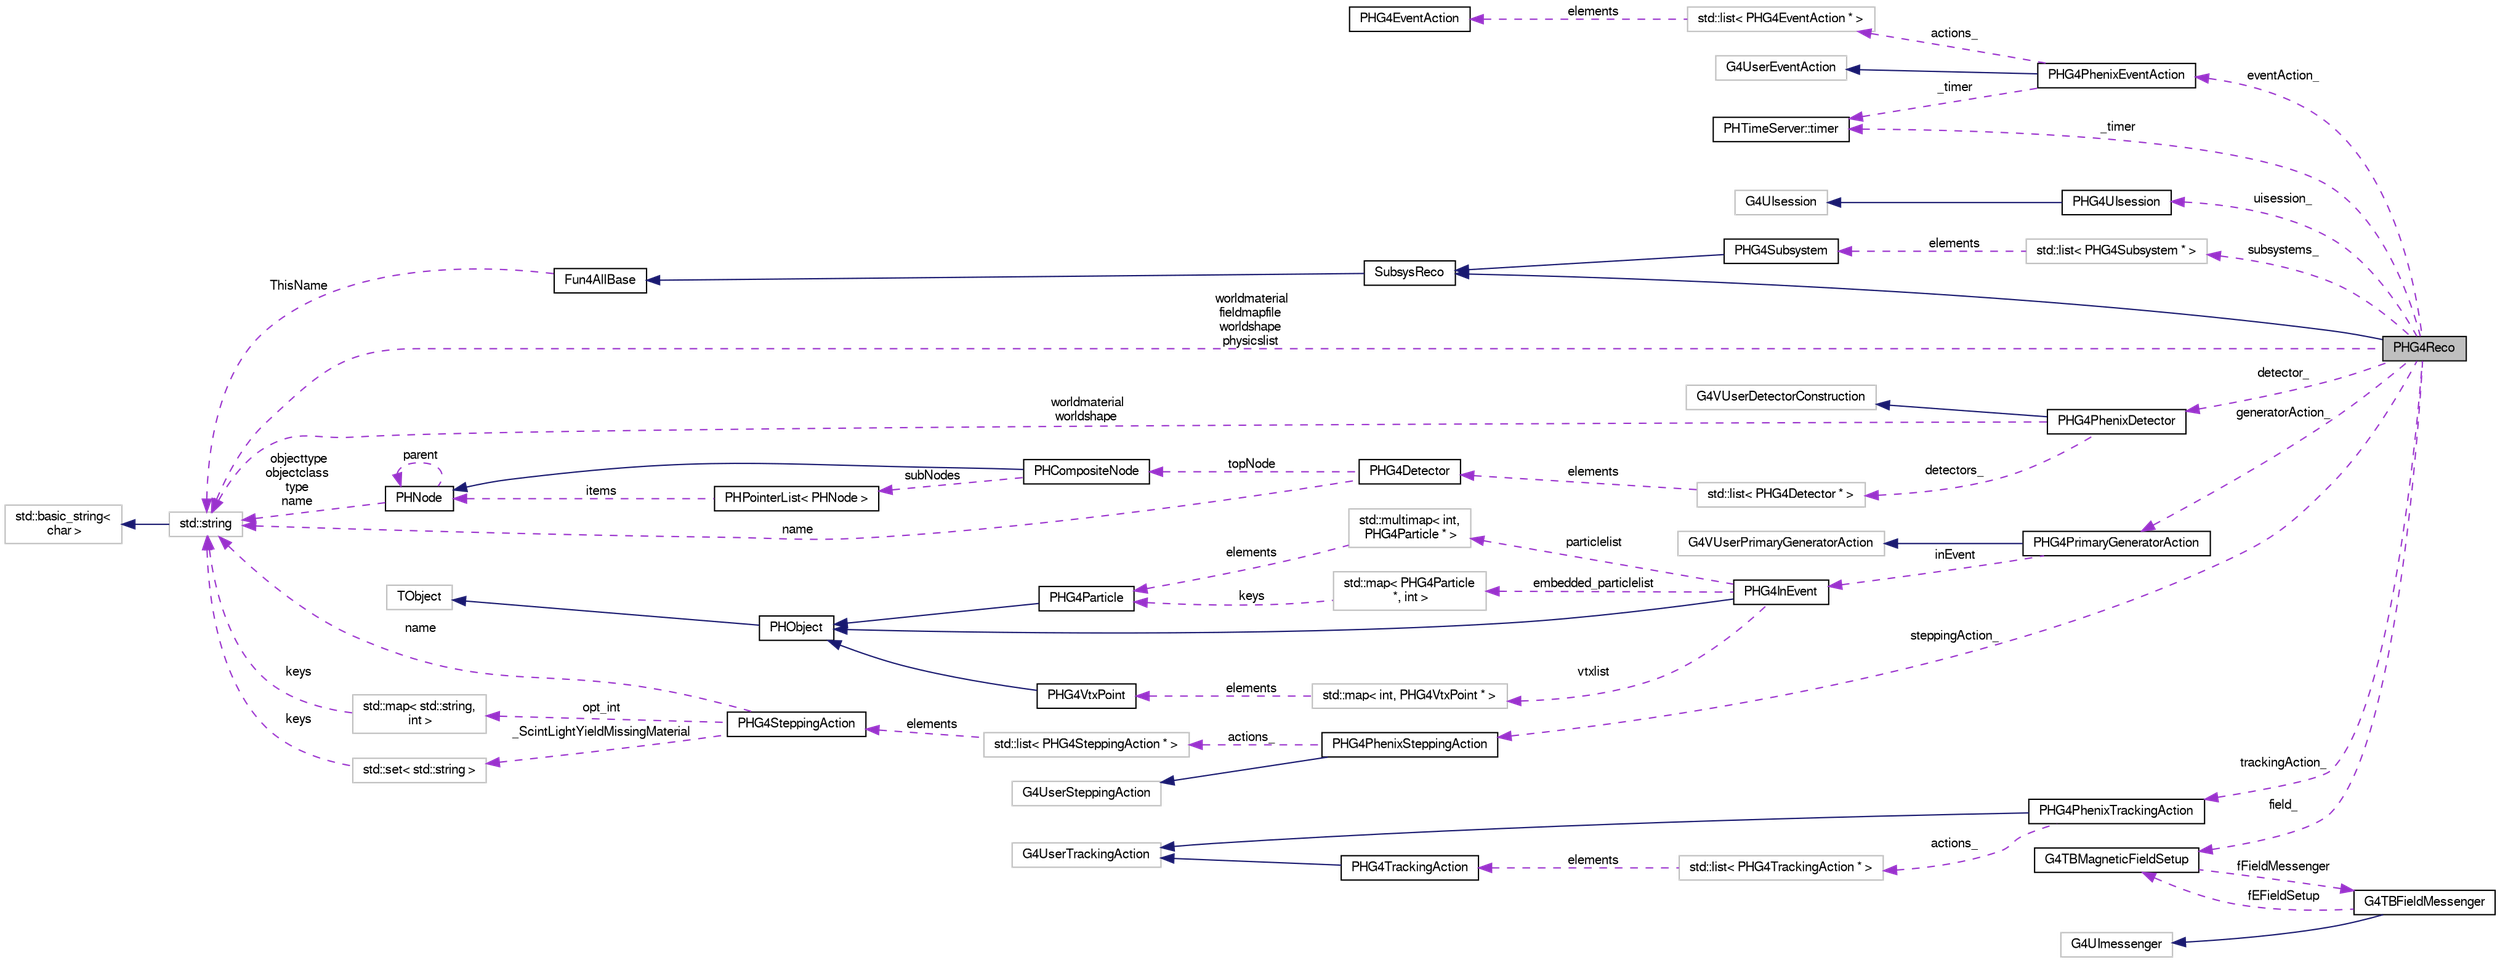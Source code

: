 digraph "PHG4Reco"
{
  bgcolor="transparent";
  edge [fontname="FreeSans",fontsize="10",labelfontname="FreeSans",labelfontsize="10"];
  node [fontname="FreeSans",fontsize="10",shape=record];
  rankdir="LR";
  Node1 [label="PHG4Reco",height=0.2,width=0.4,color="black", fillcolor="grey75", style="filled" fontcolor="black"];
  Node2 -> Node1 [dir="back",color="midnightblue",fontsize="10",style="solid",fontname="FreeSans"];
  Node2 [label="SubsysReco",height=0.2,width=0.4,color="black",URL="$d0/d32/classSubsysReco.html"];
  Node3 -> Node2 [dir="back",color="midnightblue",fontsize="10",style="solid",fontname="FreeSans"];
  Node3 [label="Fun4AllBase",height=0.2,width=0.4,color="black",URL="$d5/dec/classFun4AllBase.html"];
  Node4 -> Node3 [dir="back",color="darkorchid3",fontsize="10",style="dashed",label=" ThisName" ,fontname="FreeSans"];
  Node4 [label="std::string",height=0.2,width=0.4,color="grey75",tooltip="STL class. "];
  Node5 -> Node4 [dir="back",color="midnightblue",fontsize="10",style="solid",fontname="FreeSans"];
  Node5 [label="std::basic_string\<\l char \>",height=0.2,width=0.4,color="grey75",tooltip="STL class. "];
  Node6 -> Node1 [dir="back",color="darkorchid3",fontsize="10",style="dashed",label=" detector_" ,fontname="FreeSans"];
  Node6 [label="PHG4PhenixDetector",height=0.2,width=0.4,color="black",URL="$d1/d13/classPHG4PhenixDetector.html",tooltip="this is the main detector construction class, passed to geant to construct the entire phenix detector..."];
  Node7 -> Node6 [dir="back",color="midnightblue",fontsize="10",style="solid",fontname="FreeSans"];
  Node7 [label="G4VUserDetectorConstruction",height=0.2,width=0.4,color="grey75"];
  Node4 -> Node6 [dir="back",color="darkorchid3",fontsize="10",style="dashed",label=" worldmaterial\nworldshape" ,fontname="FreeSans"];
  Node8 -> Node6 [dir="back",color="darkorchid3",fontsize="10",style="dashed",label=" detectors_" ,fontname="FreeSans"];
  Node8 [label="std::list\< PHG4Detector * \>",height=0.2,width=0.4,color="grey75"];
  Node9 -> Node8 [dir="back",color="darkorchid3",fontsize="10",style="dashed",label=" elements" ,fontname="FreeSans"];
  Node9 [label="PHG4Detector",height=0.2,width=0.4,color="black",URL="$d3/de7/classPHG4Detector.html",tooltip="base class for phenix detector creation "];
  Node4 -> Node9 [dir="back",color="darkorchid3",fontsize="10",style="dashed",label=" name" ,fontname="FreeSans"];
  Node10 -> Node9 [dir="back",color="darkorchid3",fontsize="10",style="dashed",label=" topNode" ,fontname="FreeSans"];
  Node10 [label="PHCompositeNode",height=0.2,width=0.4,color="black",URL="$d5/dca/classPHCompositeNode.html"];
  Node11 -> Node10 [dir="back",color="midnightblue",fontsize="10",style="solid",fontname="FreeSans"];
  Node11 [label="PHNode",height=0.2,width=0.4,color="black",URL="$dc/d82/classPHNode.html"];
  Node11 -> Node11 [dir="back",color="darkorchid3",fontsize="10",style="dashed",label=" parent" ,fontname="FreeSans"];
  Node4 -> Node11 [dir="back",color="darkorchid3",fontsize="10",style="dashed",label=" objecttype\nobjectclass\ntype\nname" ,fontname="FreeSans"];
  Node12 -> Node10 [dir="back",color="darkorchid3",fontsize="10",style="dashed",label=" subNodes" ,fontname="FreeSans"];
  Node12 [label="PHPointerList\< PHNode \>",height=0.2,width=0.4,color="black",URL="$d6/d86/classPHPointerList.html"];
  Node11 -> Node12 [dir="back",color="darkorchid3",fontsize="10",style="dashed",label=" items" ,fontname="FreeSans"];
  Node13 -> Node1 [dir="back",color="darkorchid3",fontsize="10",style="dashed",label=" steppingAction_" ,fontname="FreeSans"];
  Node13 [label="PHG4PhenixSteppingAction",height=0.2,width=0.4,color="black",URL="$d1/d53/classPHG4PhenixSteppingAction.html"];
  Node14 -> Node13 [dir="back",color="midnightblue",fontsize="10",style="solid",fontname="FreeSans"];
  Node14 [label="G4UserSteppingAction",height=0.2,width=0.4,color="grey75"];
  Node15 -> Node13 [dir="back",color="darkorchid3",fontsize="10",style="dashed",label=" actions_" ,fontname="FreeSans"];
  Node15 [label="std::list\< PHG4SteppingAction * \>",height=0.2,width=0.4,color="grey75"];
  Node16 -> Node15 [dir="back",color="darkorchid3",fontsize="10",style="dashed",label=" elements" ,fontname="FreeSans"];
  Node16 [label="PHG4SteppingAction",height=0.2,width=0.4,color="black",URL="$df/d3f/classPHG4SteppingAction.html"];
  Node17 -> Node16 [dir="back",color="darkorchid3",fontsize="10",style="dashed",label=" opt_int" ,fontname="FreeSans"];
  Node17 [label="std::map\< std::string,\l int \>",height=0.2,width=0.4,color="grey75"];
  Node4 -> Node17 [dir="back",color="darkorchid3",fontsize="10",style="dashed",label=" keys" ,fontname="FreeSans"];
  Node18 -> Node16 [dir="back",color="darkorchid3",fontsize="10",style="dashed",label=" _ScintLightYieldMissingMaterial" ,fontname="FreeSans"];
  Node18 [label="std::set\< std::string \>",height=0.2,width=0.4,color="grey75"];
  Node4 -> Node18 [dir="back",color="darkorchid3",fontsize="10",style="dashed",label=" keys" ,fontname="FreeSans"];
  Node4 -> Node16 [dir="back",color="darkorchid3",fontsize="10",style="dashed",label=" name" ,fontname="FreeSans"];
  Node19 -> Node1 [dir="back",color="darkorchid3",fontsize="10",style="dashed",label=" generatorAction_" ,fontname="FreeSans"];
  Node19 [label="PHG4PrimaryGeneratorAction",height=0.2,width=0.4,color="black",URL="$d7/d54/classPHG4PrimaryGeneratorAction.html"];
  Node20 -> Node19 [dir="back",color="midnightblue",fontsize="10",style="solid",fontname="FreeSans"];
  Node20 [label="G4VUserPrimaryGeneratorAction",height=0.2,width=0.4,color="grey75"];
  Node21 -> Node19 [dir="back",color="darkorchid3",fontsize="10",style="dashed",label=" inEvent" ,fontname="FreeSans"];
  Node21 [label="PHG4InEvent",height=0.2,width=0.4,color="black",URL="$db/d62/classPHG4InEvent.html"];
  Node22 -> Node21 [dir="back",color="midnightblue",fontsize="10",style="solid",fontname="FreeSans"];
  Node22 [label="PHObject",height=0.2,width=0.4,color="black",URL="$d9/d24/classPHObject.html"];
  Node23 -> Node22 [dir="back",color="midnightblue",fontsize="10",style="solid",fontname="FreeSans"];
  Node23 [label="TObject",height=0.2,width=0.4,color="grey75"];
  Node24 -> Node21 [dir="back",color="darkorchid3",fontsize="10",style="dashed",label=" vtxlist" ,fontname="FreeSans"];
  Node24 [label="std::map\< int, PHG4VtxPoint * \>",height=0.2,width=0.4,color="grey75"];
  Node25 -> Node24 [dir="back",color="darkorchid3",fontsize="10",style="dashed",label=" elements" ,fontname="FreeSans"];
  Node25 [label="PHG4VtxPoint",height=0.2,width=0.4,color="black",URL="$d6/d81/classPHG4VtxPoint.html"];
  Node22 -> Node25 [dir="back",color="midnightblue",fontsize="10",style="solid",fontname="FreeSans"];
  Node26 -> Node21 [dir="back",color="darkorchid3",fontsize="10",style="dashed",label=" embedded_particlelist" ,fontname="FreeSans"];
  Node26 [label="std::map\< PHG4Particle\l *, int \>",height=0.2,width=0.4,color="grey75"];
  Node27 -> Node26 [dir="back",color="darkorchid3",fontsize="10",style="dashed",label=" keys" ,fontname="FreeSans"];
  Node27 [label="PHG4Particle",height=0.2,width=0.4,color="black",URL="$de/dc9/classPHG4Particle.html"];
  Node22 -> Node27 [dir="back",color="midnightblue",fontsize="10",style="solid",fontname="FreeSans"];
  Node28 -> Node21 [dir="back",color="darkorchid3",fontsize="10",style="dashed",label=" particlelist" ,fontname="FreeSans"];
  Node28 [label="std::multimap\< int,\l PHG4Particle * \>",height=0.2,width=0.4,color="grey75"];
  Node27 -> Node28 [dir="back",color="darkorchid3",fontsize="10",style="dashed",label=" elements" ,fontname="FreeSans"];
  Node4 -> Node1 [dir="back",color="darkorchid3",fontsize="10",style="dashed",label=" worldmaterial\nfieldmapfile\nworldshape\nphysicslist" ,fontname="FreeSans"];
  Node29 -> Node1 [dir="back",color="darkorchid3",fontsize="10",style="dashed",label=" subsystems_" ,fontname="FreeSans"];
  Node29 [label="std::list\< PHG4Subsystem * \>",height=0.2,width=0.4,color="grey75"];
  Node30 -> Node29 [dir="back",color="darkorchid3",fontsize="10",style="dashed",label=" elements" ,fontname="FreeSans"];
  Node30 [label="PHG4Subsystem",height=0.2,width=0.4,color="black",URL="$db/df7/classPHG4Subsystem.html"];
  Node2 -> Node30 [dir="back",color="midnightblue",fontsize="10",style="solid",fontname="FreeSans"];
  Node31 -> Node1 [dir="back",color="darkorchid3",fontsize="10",style="dashed",label=" field_" ,fontname="FreeSans"];
  Node31 [label="G4TBMagneticFieldSetup",height=0.2,width=0.4,color="black",URL="$d4/d2e/classG4TBMagneticFieldSetup.html"];
  Node32 -> Node31 [dir="back",color="darkorchid3",fontsize="10",style="dashed",label=" fFieldMessenger" ,fontname="FreeSans"];
  Node32 [label="G4TBFieldMessenger",height=0.2,width=0.4,color="black",URL="$df/d05/classG4TBFieldMessenger.html"];
  Node33 -> Node32 [dir="back",color="midnightblue",fontsize="10",style="solid",fontname="FreeSans"];
  Node33 [label="G4UImessenger",height=0.2,width=0.4,color="grey75"];
  Node31 -> Node32 [dir="back",color="darkorchid3",fontsize="10",style="dashed",label=" fEFieldSetup" ,fontname="FreeSans"];
  Node34 -> Node1 [dir="back",color="darkorchid3",fontsize="10",style="dashed",label=" _timer" ,fontname="FreeSans"];
  Node34 [label="PHTimeServer::timer",height=0.2,width=0.4,color="black",URL="$d7/d41/classPHTimeServer_1_1timer.html",tooltip="wrapper around PHTimer, for storage in a map "];
  Node35 -> Node1 [dir="back",color="darkorchid3",fontsize="10",style="dashed",label=" trackingAction_" ,fontname="FreeSans"];
  Node35 [label="PHG4PhenixTrackingAction",height=0.2,width=0.4,color="black",URL="$d0/ddf/classPHG4PhenixTrackingAction.html"];
  Node36 -> Node35 [dir="back",color="midnightblue",fontsize="10",style="solid",fontname="FreeSans"];
  Node36 [label="G4UserTrackingAction",height=0.2,width=0.4,color="grey75"];
  Node37 -> Node35 [dir="back",color="darkorchid3",fontsize="10",style="dashed",label=" actions_" ,fontname="FreeSans"];
  Node37 [label="std::list\< PHG4TrackingAction * \>",height=0.2,width=0.4,color="grey75"];
  Node38 -> Node37 [dir="back",color="darkorchid3",fontsize="10",style="dashed",label=" elements" ,fontname="FreeSans"];
  Node38 [label="PHG4TrackingAction",height=0.2,width=0.4,color="black",URL="$df/d10/classPHG4TrackingAction.html"];
  Node36 -> Node38 [dir="back",color="midnightblue",fontsize="10",style="solid",fontname="FreeSans"];
  Node39 -> Node1 [dir="back",color="darkorchid3",fontsize="10",style="dashed",label=" eventAction_" ,fontname="FreeSans"];
  Node39 [label="PHG4PhenixEventAction",height=0.2,width=0.4,color="black",URL="$d9/d7a/classPHG4PhenixEventAction.html"];
  Node40 -> Node39 [dir="back",color="midnightblue",fontsize="10",style="solid",fontname="FreeSans"];
  Node40 [label="G4UserEventAction",height=0.2,width=0.4,color="grey75"];
  Node34 -> Node39 [dir="back",color="darkorchid3",fontsize="10",style="dashed",label=" _timer" ,fontname="FreeSans"];
  Node41 -> Node39 [dir="back",color="darkorchid3",fontsize="10",style="dashed",label=" actions_" ,fontname="FreeSans"];
  Node41 [label="std::list\< PHG4EventAction * \>",height=0.2,width=0.4,color="grey75"];
  Node42 -> Node41 [dir="back",color="darkorchid3",fontsize="10",style="dashed",label=" elements" ,fontname="FreeSans"];
  Node42 [label="PHG4EventAction",height=0.2,width=0.4,color="black",URL="$dc/d39/classPHG4EventAction.html"];
  Node43 -> Node1 [dir="back",color="darkorchid3",fontsize="10",style="dashed",label=" uisession_" ,fontname="FreeSans"];
  Node43 [label="PHG4UIsession",height=0.2,width=0.4,color="black",URL="$d3/d64/classPHG4UIsession.html"];
  Node44 -> Node43 [dir="back",color="midnightblue",fontsize="10",style="solid",fontname="FreeSans"];
  Node44 [label="G4UIsession",height=0.2,width=0.4,color="grey75"];
}
